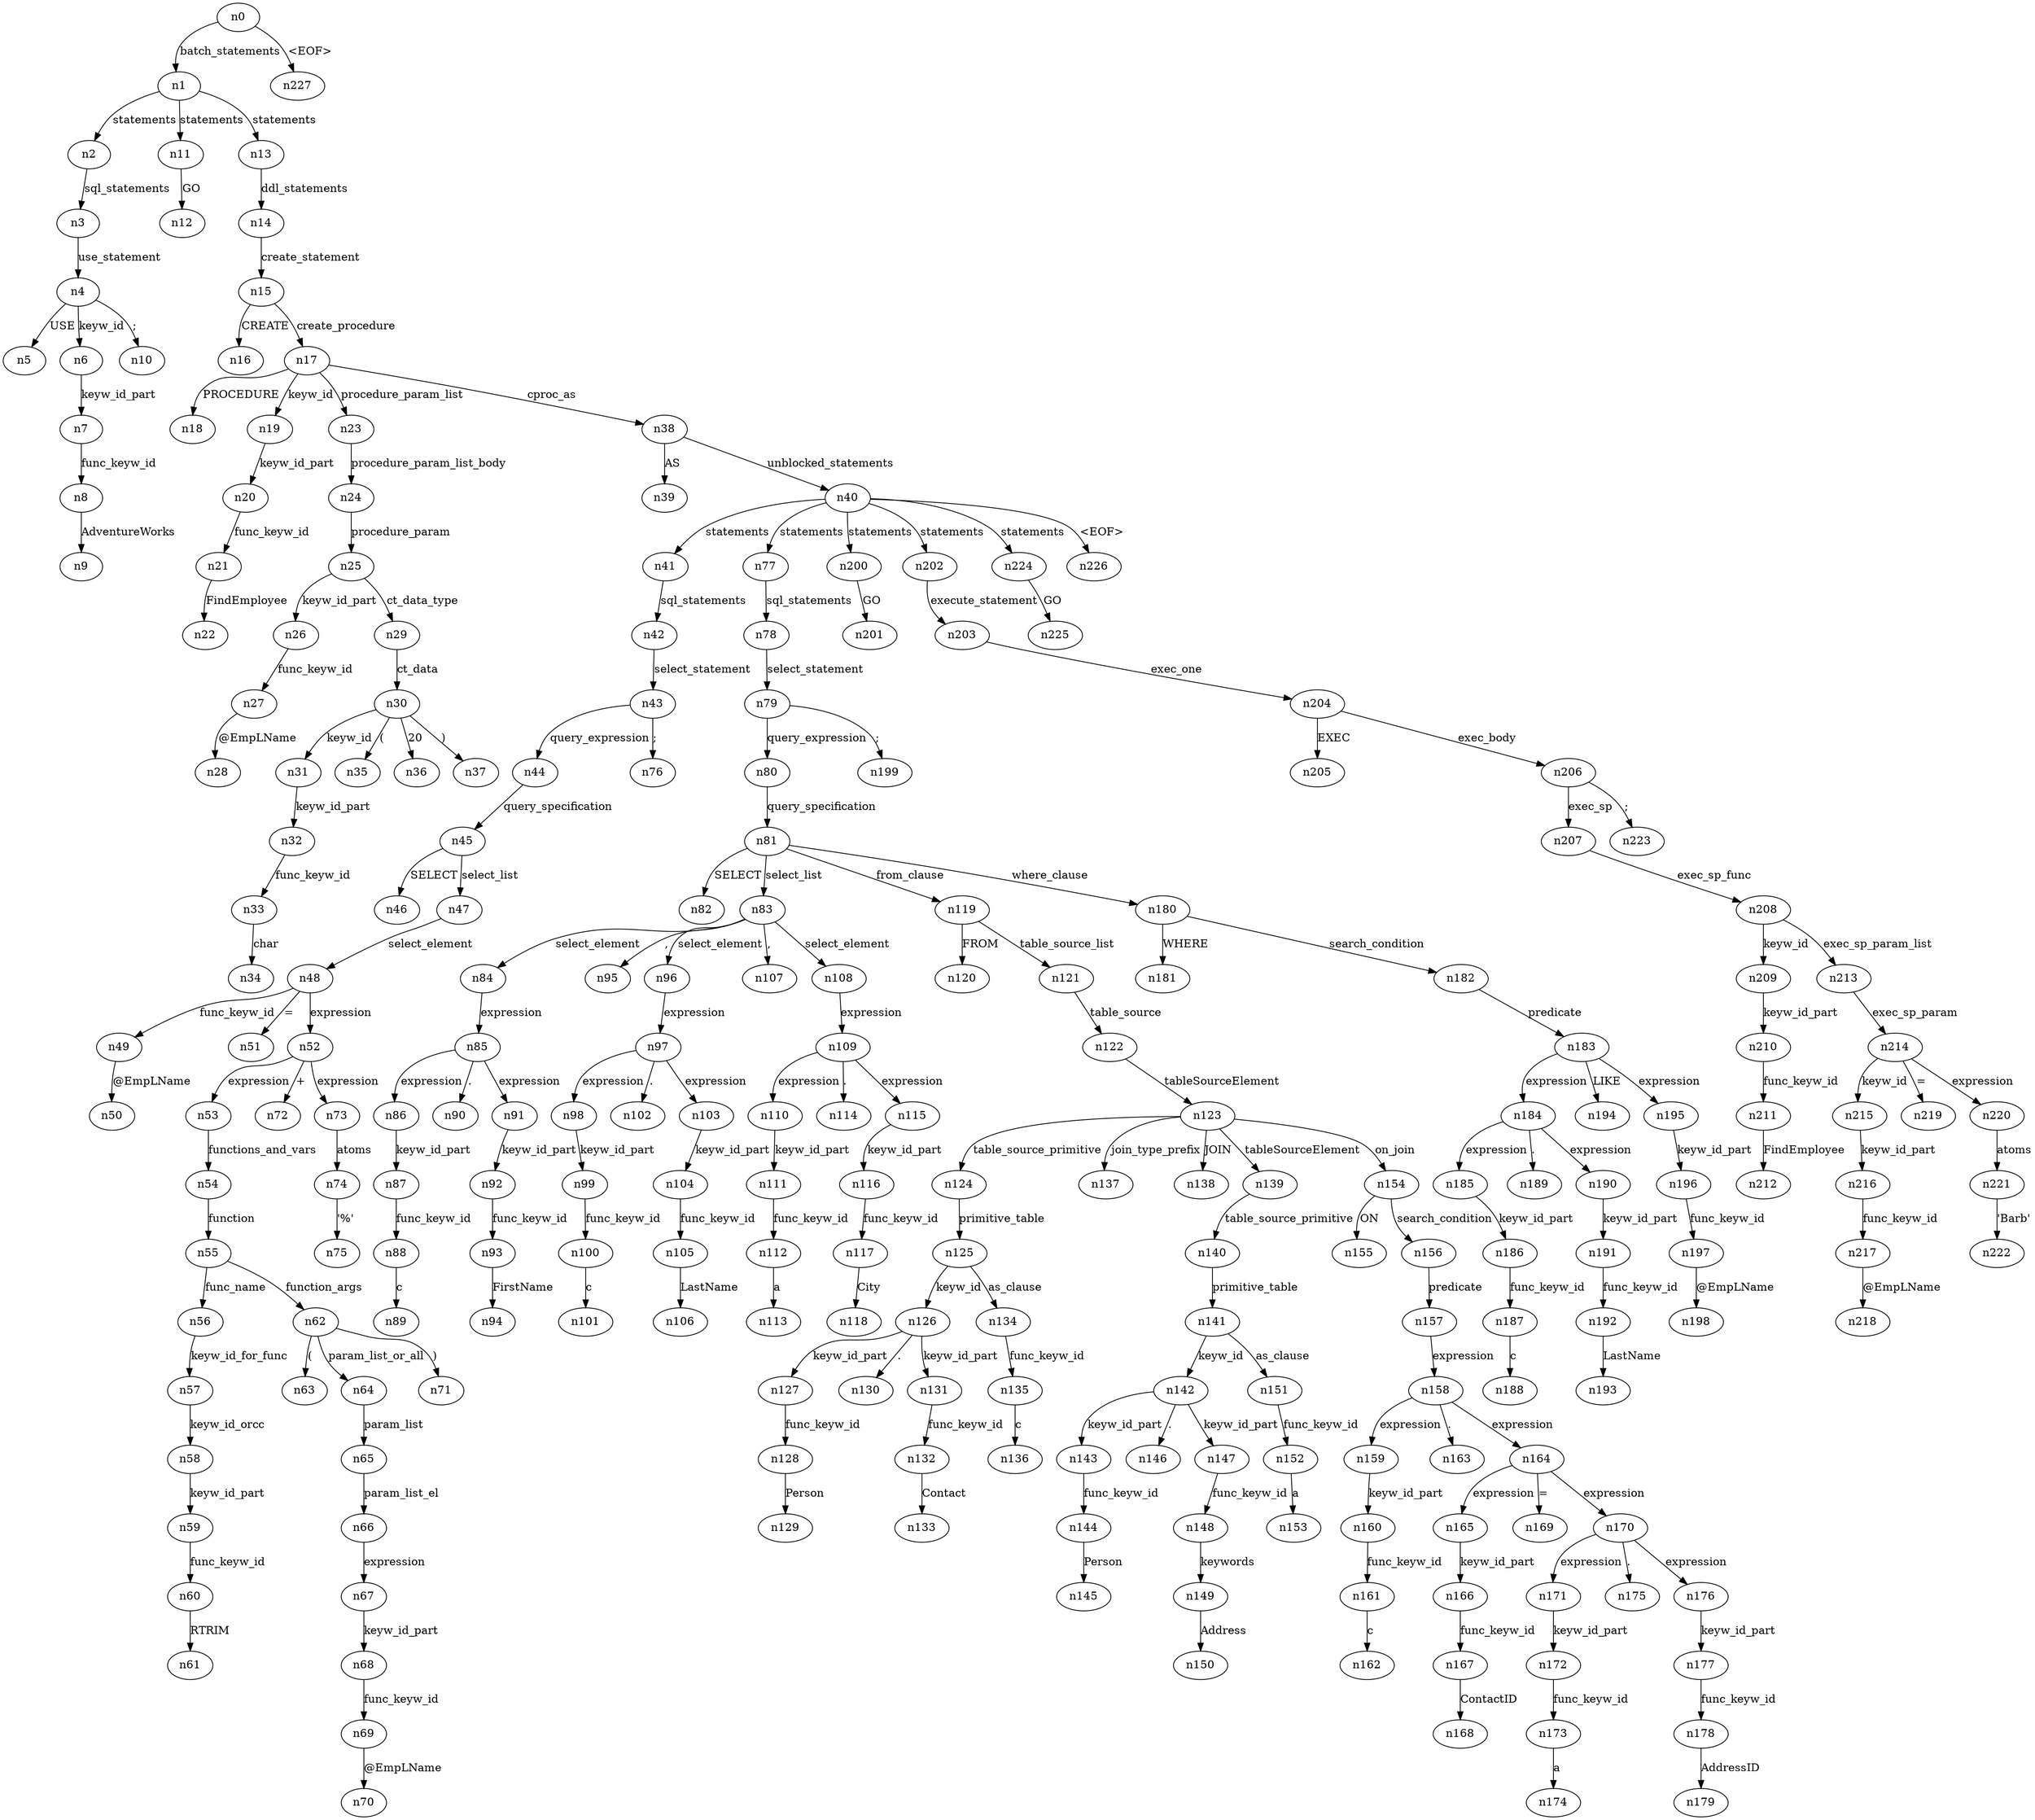 digraph ParseTree {
  n0 -> n1 [label="batch_statements"];
  n1 -> n2 [label="statements"];
  n2 -> n3 [label="sql_statements"];
  n3 -> n4 [label="use_statement"];
  n4 -> n5 [label="USE"];
  n4 -> n6 [label="keyw_id"];
  n6 -> n7 [label="keyw_id_part"];
  n7 -> n8 [label="func_keyw_id"];
  n8 -> n9 [label="AdventureWorks"];
  n4 -> n10 [label=";"];
  n1 -> n11 [label="statements"];
  n11 -> n12 [label="GO"];
  n1 -> n13 [label="statements"];
  n13 -> n14 [label="ddl_statements"];
  n14 -> n15 [label="create_statement"];
  n15 -> n16 [label="CREATE"];
  n15 -> n17 [label="create_procedure"];
  n17 -> n18 [label="PROCEDURE"];
  n17 -> n19 [label="keyw_id"];
  n19 -> n20 [label="keyw_id_part"];
  n20 -> n21 [label="func_keyw_id"];
  n21 -> n22 [label="FindEmployee"];
  n17 -> n23 [label="procedure_param_list"];
  n23 -> n24 [label="procedure_param_list_body"];
  n24 -> n25 [label="procedure_param"];
  n25 -> n26 [label="keyw_id_part"];
  n26 -> n27 [label="func_keyw_id"];
  n27 -> n28 [label="@EmpLName"];
  n25 -> n29 [label="ct_data_type"];
  n29 -> n30 [label="ct_data"];
  n30 -> n31 [label="keyw_id"];
  n31 -> n32 [label="keyw_id_part"];
  n32 -> n33 [label="func_keyw_id"];
  n33 -> n34 [label="char"];
  n30 -> n35 [label="("];
  n30 -> n36 [label="20"];
  n30 -> n37 [label=")"];
  n17 -> n38 [label="cproc_as"];
  n38 -> n39 [label="AS"];
  n38 -> n40 [label="unblocked_statements"];
  n40 -> n41 [label="statements"];
  n41 -> n42 [label="sql_statements"];
  n42 -> n43 [label="select_statement"];
  n43 -> n44 [label="query_expression"];
  n44 -> n45 [label="query_specification"];
  n45 -> n46 [label="SELECT"];
  n45 -> n47 [label="select_list"];
  n47 -> n48 [label="select_element"];
  n48 -> n49 [label="func_keyw_id"];
  n49 -> n50 [label="@EmpLName"];
  n48 -> n51 [label="="];
  n48 -> n52 [label="expression"];
  n52 -> n53 [label="expression"];
  n53 -> n54 [label="functions_and_vars"];
  n54 -> n55 [label="function"];
  n55 -> n56 [label="func_name"];
  n56 -> n57 [label="keyw_id_for_func"];
  n57 -> n58 [label="keyw_id_orcc"];
  n58 -> n59 [label="keyw_id_part"];
  n59 -> n60 [label="func_keyw_id"];
  n60 -> n61 [label="RTRIM"];
  n55 -> n62 [label="function_args"];
  n62 -> n63 [label="("];
  n62 -> n64 [label="param_list_or_all"];
  n64 -> n65 [label="param_list"];
  n65 -> n66 [label="param_list_el"];
  n66 -> n67 [label="expression"];
  n67 -> n68 [label="keyw_id_part"];
  n68 -> n69 [label="func_keyw_id"];
  n69 -> n70 [label="@EmpLName"];
  n62 -> n71 [label=")"];
  n52 -> n72 [label="+"];
  n52 -> n73 [label="expression"];
  n73 -> n74 [label="atoms"];
  n74 -> n75 [label="'%'"];
  n43 -> n76 [label=";"];
  n40 -> n77 [label="statements"];
  n77 -> n78 [label="sql_statements"];
  n78 -> n79 [label="select_statement"];
  n79 -> n80 [label="query_expression"];
  n80 -> n81 [label="query_specification"];
  n81 -> n82 [label="SELECT"];
  n81 -> n83 [label="select_list"];
  n83 -> n84 [label="select_element"];
  n84 -> n85 [label="expression"];
  n85 -> n86 [label="expression"];
  n86 -> n87 [label="keyw_id_part"];
  n87 -> n88 [label="func_keyw_id"];
  n88 -> n89 [label="c"];
  n85 -> n90 [label="."];
  n85 -> n91 [label="expression"];
  n91 -> n92 [label="keyw_id_part"];
  n92 -> n93 [label="func_keyw_id"];
  n93 -> n94 [label="FirstName"];
  n83 -> n95 [label=","];
  n83 -> n96 [label="select_element"];
  n96 -> n97 [label="expression"];
  n97 -> n98 [label="expression"];
  n98 -> n99 [label="keyw_id_part"];
  n99 -> n100 [label="func_keyw_id"];
  n100 -> n101 [label="c"];
  n97 -> n102 [label="."];
  n97 -> n103 [label="expression"];
  n103 -> n104 [label="keyw_id_part"];
  n104 -> n105 [label="func_keyw_id"];
  n105 -> n106 [label="LastName"];
  n83 -> n107 [label=","];
  n83 -> n108 [label="select_element"];
  n108 -> n109 [label="expression"];
  n109 -> n110 [label="expression"];
  n110 -> n111 [label="keyw_id_part"];
  n111 -> n112 [label="func_keyw_id"];
  n112 -> n113 [label="a"];
  n109 -> n114 [label="."];
  n109 -> n115 [label="expression"];
  n115 -> n116 [label="keyw_id_part"];
  n116 -> n117 [label="func_keyw_id"];
  n117 -> n118 [label="City"];
  n81 -> n119 [label="from_clause"];
  n119 -> n120 [label="FROM"];
  n119 -> n121 [label="table_source_list"];
  n121 -> n122 [label="table_source"];
  n122 -> n123 [label="tableSourceElement"];
  n123 -> n124 [label="table_source_primitive"];
  n124 -> n125 [label="primitive_table"];
  n125 -> n126 [label="keyw_id"];
  n126 -> n127 [label="keyw_id_part"];
  n127 -> n128 [label="func_keyw_id"];
  n128 -> n129 [label="Person"];
  n126 -> n130 [label="."];
  n126 -> n131 [label="keyw_id_part"];
  n131 -> n132 [label="func_keyw_id"];
  n132 -> n133 [label="Contact"];
  n125 -> n134 [label="as_clause"];
  n134 -> n135 [label="func_keyw_id"];
  n135 -> n136 [label="c"];
  n123 -> n137 [label="join_type_prefix"];
  n123 -> n138 [label="JOIN"];
  n123 -> n139 [label="tableSourceElement"];
  n139 -> n140 [label="table_source_primitive"];
  n140 -> n141 [label="primitive_table"];
  n141 -> n142 [label="keyw_id"];
  n142 -> n143 [label="keyw_id_part"];
  n143 -> n144 [label="func_keyw_id"];
  n144 -> n145 [label="Person"];
  n142 -> n146 [label="."];
  n142 -> n147 [label="keyw_id_part"];
  n147 -> n148 [label="func_keyw_id"];
  n148 -> n149 [label="keywords"];
  n149 -> n150 [label="Address"];
  n141 -> n151 [label="as_clause"];
  n151 -> n152 [label="func_keyw_id"];
  n152 -> n153 [label="a"];
  n123 -> n154 [label="on_join"];
  n154 -> n155 [label="ON"];
  n154 -> n156 [label="search_condition"];
  n156 -> n157 [label="predicate"];
  n157 -> n158 [label="expression"];
  n158 -> n159 [label="expression"];
  n159 -> n160 [label="keyw_id_part"];
  n160 -> n161 [label="func_keyw_id"];
  n161 -> n162 [label="c"];
  n158 -> n163 [label="."];
  n158 -> n164 [label="expression"];
  n164 -> n165 [label="expression"];
  n165 -> n166 [label="keyw_id_part"];
  n166 -> n167 [label="func_keyw_id"];
  n167 -> n168 [label="ContactID"];
  n164 -> n169 [label="="];
  n164 -> n170 [label="expression"];
  n170 -> n171 [label="expression"];
  n171 -> n172 [label="keyw_id_part"];
  n172 -> n173 [label="func_keyw_id"];
  n173 -> n174 [label="a"];
  n170 -> n175 [label="."];
  n170 -> n176 [label="expression"];
  n176 -> n177 [label="keyw_id_part"];
  n177 -> n178 [label="func_keyw_id"];
  n178 -> n179 [label="AddressID"];
  n81 -> n180 [label="where_clause"];
  n180 -> n181 [label="WHERE"];
  n180 -> n182 [label="search_condition"];
  n182 -> n183 [label="predicate"];
  n183 -> n184 [label="expression"];
  n184 -> n185 [label="expression"];
  n185 -> n186 [label="keyw_id_part"];
  n186 -> n187 [label="func_keyw_id"];
  n187 -> n188 [label="c"];
  n184 -> n189 [label="."];
  n184 -> n190 [label="expression"];
  n190 -> n191 [label="keyw_id_part"];
  n191 -> n192 [label="func_keyw_id"];
  n192 -> n193 [label="LastName"];
  n183 -> n194 [label="LIKE"];
  n183 -> n195 [label="expression"];
  n195 -> n196 [label="keyw_id_part"];
  n196 -> n197 [label="func_keyw_id"];
  n197 -> n198 [label="@EmpLName"];
  n79 -> n199 [label=";"];
  n40 -> n200 [label="statements"];
  n200 -> n201 [label="GO"];
  n40 -> n202 [label="statements"];
  n202 -> n203 [label="execute_statement"];
  n203 -> n204 [label="exec_one"];
  n204 -> n205 [label="EXEC"];
  n204 -> n206 [label="exec_body"];
  n206 -> n207 [label="exec_sp"];
  n207 -> n208 [label="exec_sp_func"];
  n208 -> n209 [label="keyw_id"];
  n209 -> n210 [label="keyw_id_part"];
  n210 -> n211 [label="func_keyw_id"];
  n211 -> n212 [label="FindEmployee"];
  n208 -> n213 [label="exec_sp_param_list"];
  n213 -> n214 [label="exec_sp_param"];
  n214 -> n215 [label="keyw_id"];
  n215 -> n216 [label="keyw_id_part"];
  n216 -> n217 [label="func_keyw_id"];
  n217 -> n218 [label="@EmpLName"];
  n214 -> n219 [label="="];
  n214 -> n220 [label="expression"];
  n220 -> n221 [label="atoms"];
  n221 -> n222 [label="'Barb'"];
  n206 -> n223 [label=";"];
  n40 -> n224 [label="statements"];
  n224 -> n225 [label="GO"];
  n40 -> n226 [label="<EOF>"];
  n0 -> n227 [label="<EOF>"];
}